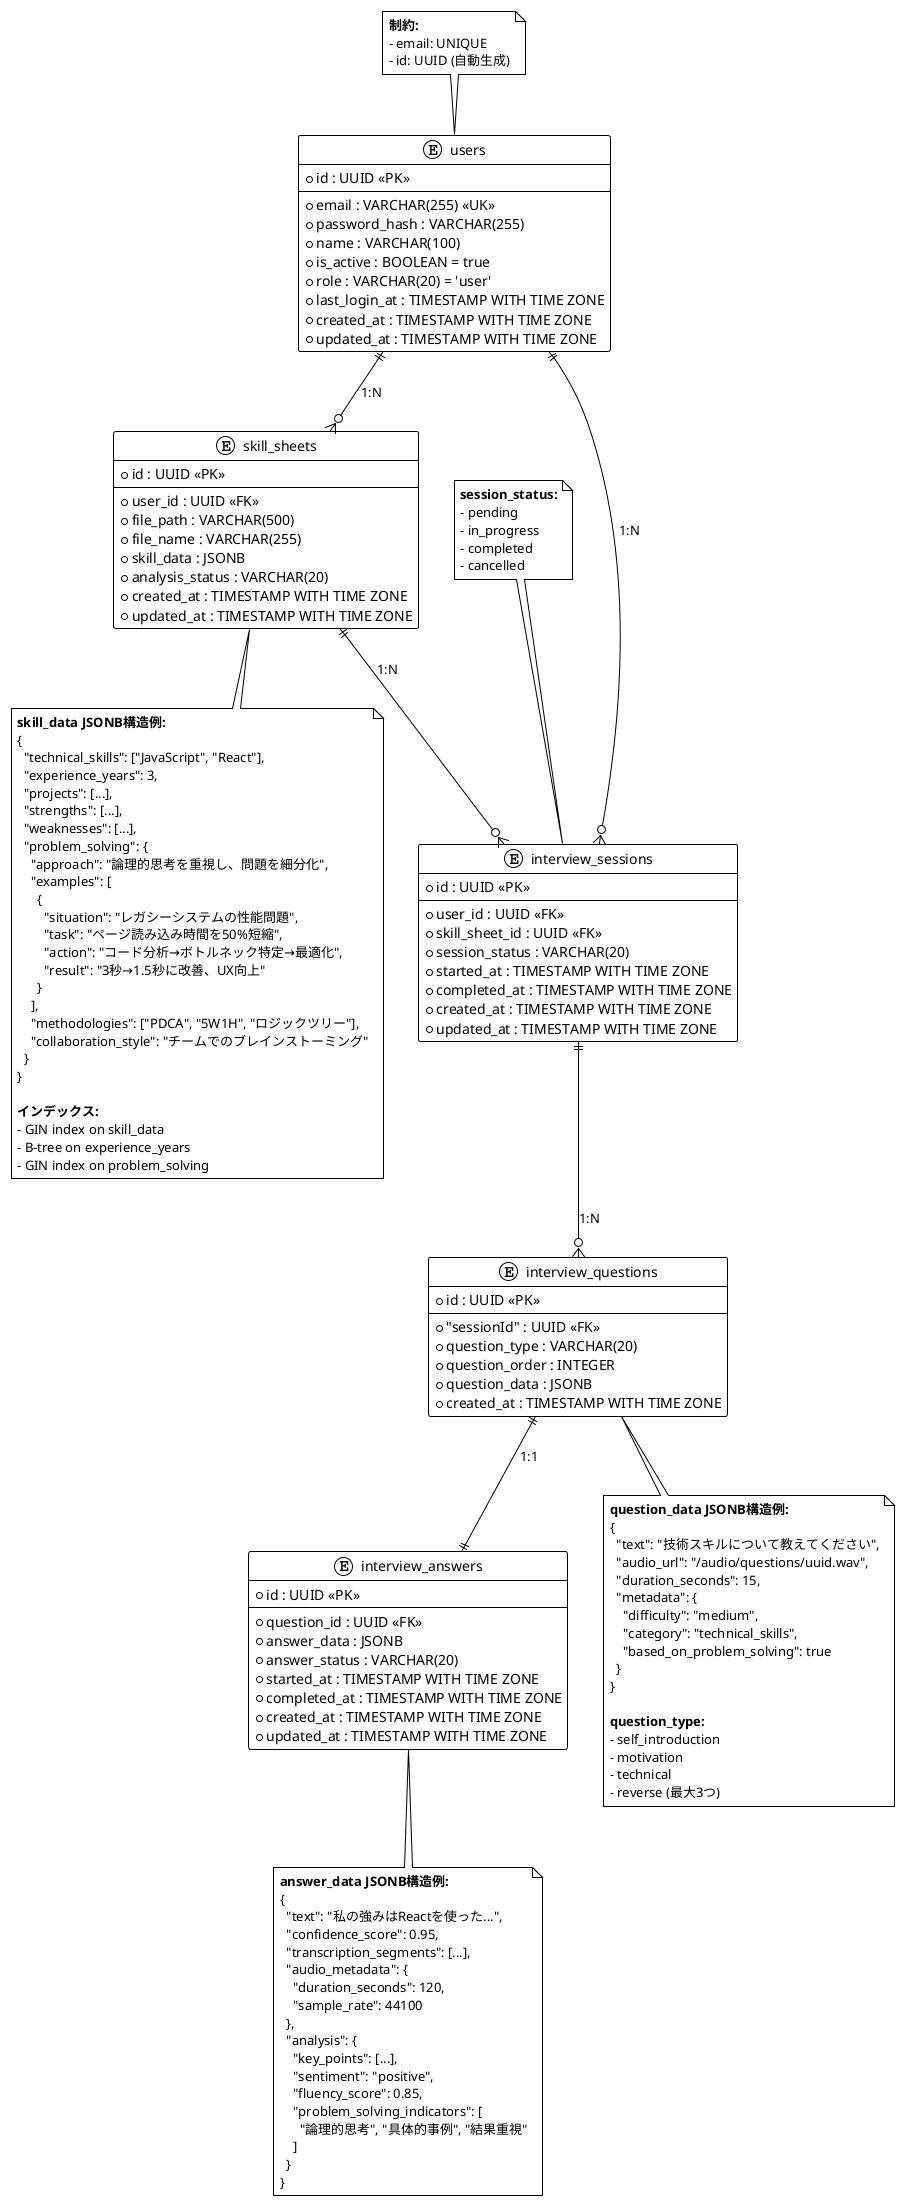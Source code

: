 @startuml
!theme plain

entity "users" as users {
  * id : UUID <<PK>>
  --
  * email : VARCHAR(255) <<UK>>
  * password_hash : VARCHAR(255)
  * name : VARCHAR(100)
  * is_active : BOOLEAN = true
  * role : VARCHAR(20) = 'user'
  * last_login_at : TIMESTAMP WITH TIME ZONE
  * created_at : TIMESTAMP WITH TIME ZONE
  * updated_at : TIMESTAMP WITH TIME ZONE
}

entity "skill_sheets" as skill_sheets {
  * id : UUID <<PK>>
  --
  * user_id : UUID <<FK>>
  * file_path : VARCHAR(500)
  * file_name : VARCHAR(255)
  * skill_data : JSONB
  * analysis_status : VARCHAR(20)
  * created_at : TIMESTAMP WITH TIME ZONE
  * updated_at : TIMESTAMP WITH TIME ZONE
}

entity "interview_sessions" as interview_sessions {
  * id : UUID <<PK>>
  --
  * user_id : UUID <<FK>>
  * skill_sheet_id : UUID <<FK>>
  * session_status : VARCHAR(20)
  * started_at : TIMESTAMP WITH TIME ZONE
  * completed_at : TIMESTAMP WITH TIME ZONE
  * created_at : TIMESTAMP WITH TIME ZONE
  * updated_at : TIMESTAMP WITH TIME ZONE
}

entity "interview_questions" as interview_questions {
  * id : UUID <<PK>>
  --
  * "sessionId" : UUID <<FK>>
  * question_type : VARCHAR(20)
  * question_order : INTEGER
  * question_data : JSONB
  * created_at : TIMESTAMP WITH TIME ZONE
}

entity "interview_answers" as interview_answers {
  * id : UUID <<PK>>
  --
  * question_id : UUID <<FK>>
  * answer_data : JSONB
  * answer_status : VARCHAR(20)
  * started_at : TIMESTAMP WITH TIME ZONE
  * completed_at : TIMESTAMP WITH TIME ZONE
  * created_at : TIMESTAMP WITH TIME ZONE
  * updated_at : TIMESTAMP WITH TIME ZONE
}

' リレーションシップ
users ||--o{ skill_sheets : "1:N"
users ||--o{ interview_sessions : "1:N"
skill_sheets ||--o{ interview_sessions : "1:N"
interview_sessions ||--o{ interview_questions : "1:N"
interview_questions ||--|| interview_answers : "1:1"

' 制約とインデックス情報
note bottom of skill_sheets
  **skill_data JSONB構造例:**
  {
    "technical_skills": ["JavaScript", "React"],
    "experience_years": 3,
    "projects": [...],
    "strengths": [...],
    "weaknesses": [...],
    "problem_solving": {
      "approach": "論理的思考を重視し、問題を細分化",
      "examples": [
        {
          "situation": "レガシーシステムの性能問題",
          "task": "ページ読み込み時間を50%短縮",
          "action": "コード分析→ボトルネック特定→最適化",
          "result": "3秒→1.5秒に改善、UX向上"
        }
      ],
      "methodologies": ["PDCA", "5W1H", "ロジックツリー"],
      "collaboration_style": "チームでのブレインストーミング"
    }
  }
  
  **インデックス:**
  - GIN index on skill_data
  - B-tree on experience_years
  - GIN index on problem_solving
end note

note bottom of interview_questions
  **question_data JSONB構造例:**
  {
    "text": "技術スキルについて教えてください",
    "audio_url": "/audio/questions/uuid.wav",
    "duration_seconds": 15,
    "metadata": {
      "difficulty": "medium",
      "category": "technical_skills",
      "based_on_problem_solving": true
    }
  }
  
  **question_type:**
  - self_introduction
  - motivation
  - technical
  - reverse (最大3つ)
end note

note bottom of interview_answers
  **answer_data JSONB構造例:**
  {
    "text": "私の強みはReactを使った...",
    "confidence_score": 0.95,
    "transcription_segments": [...],
    "audio_metadata": {
      "duration_seconds": 120,
      "sample_rate": 44100
    },
    "analysis": {
      "key_points": [...],
      "sentiment": "positive",
      "fluency_score": 0.85,
      "problem_solving_indicators": [
        "論理的思考", "具体的事例", "結果重視"
      ]
    }
  }
end note

note top of users
  **制約:**
  - email: UNIQUE
  - id: UUID (自動生成)
end note

note top of interview_sessions
  **session_status:**
  - pending
  - in_progress
  - completed
  - cancelled
end note

@enduml